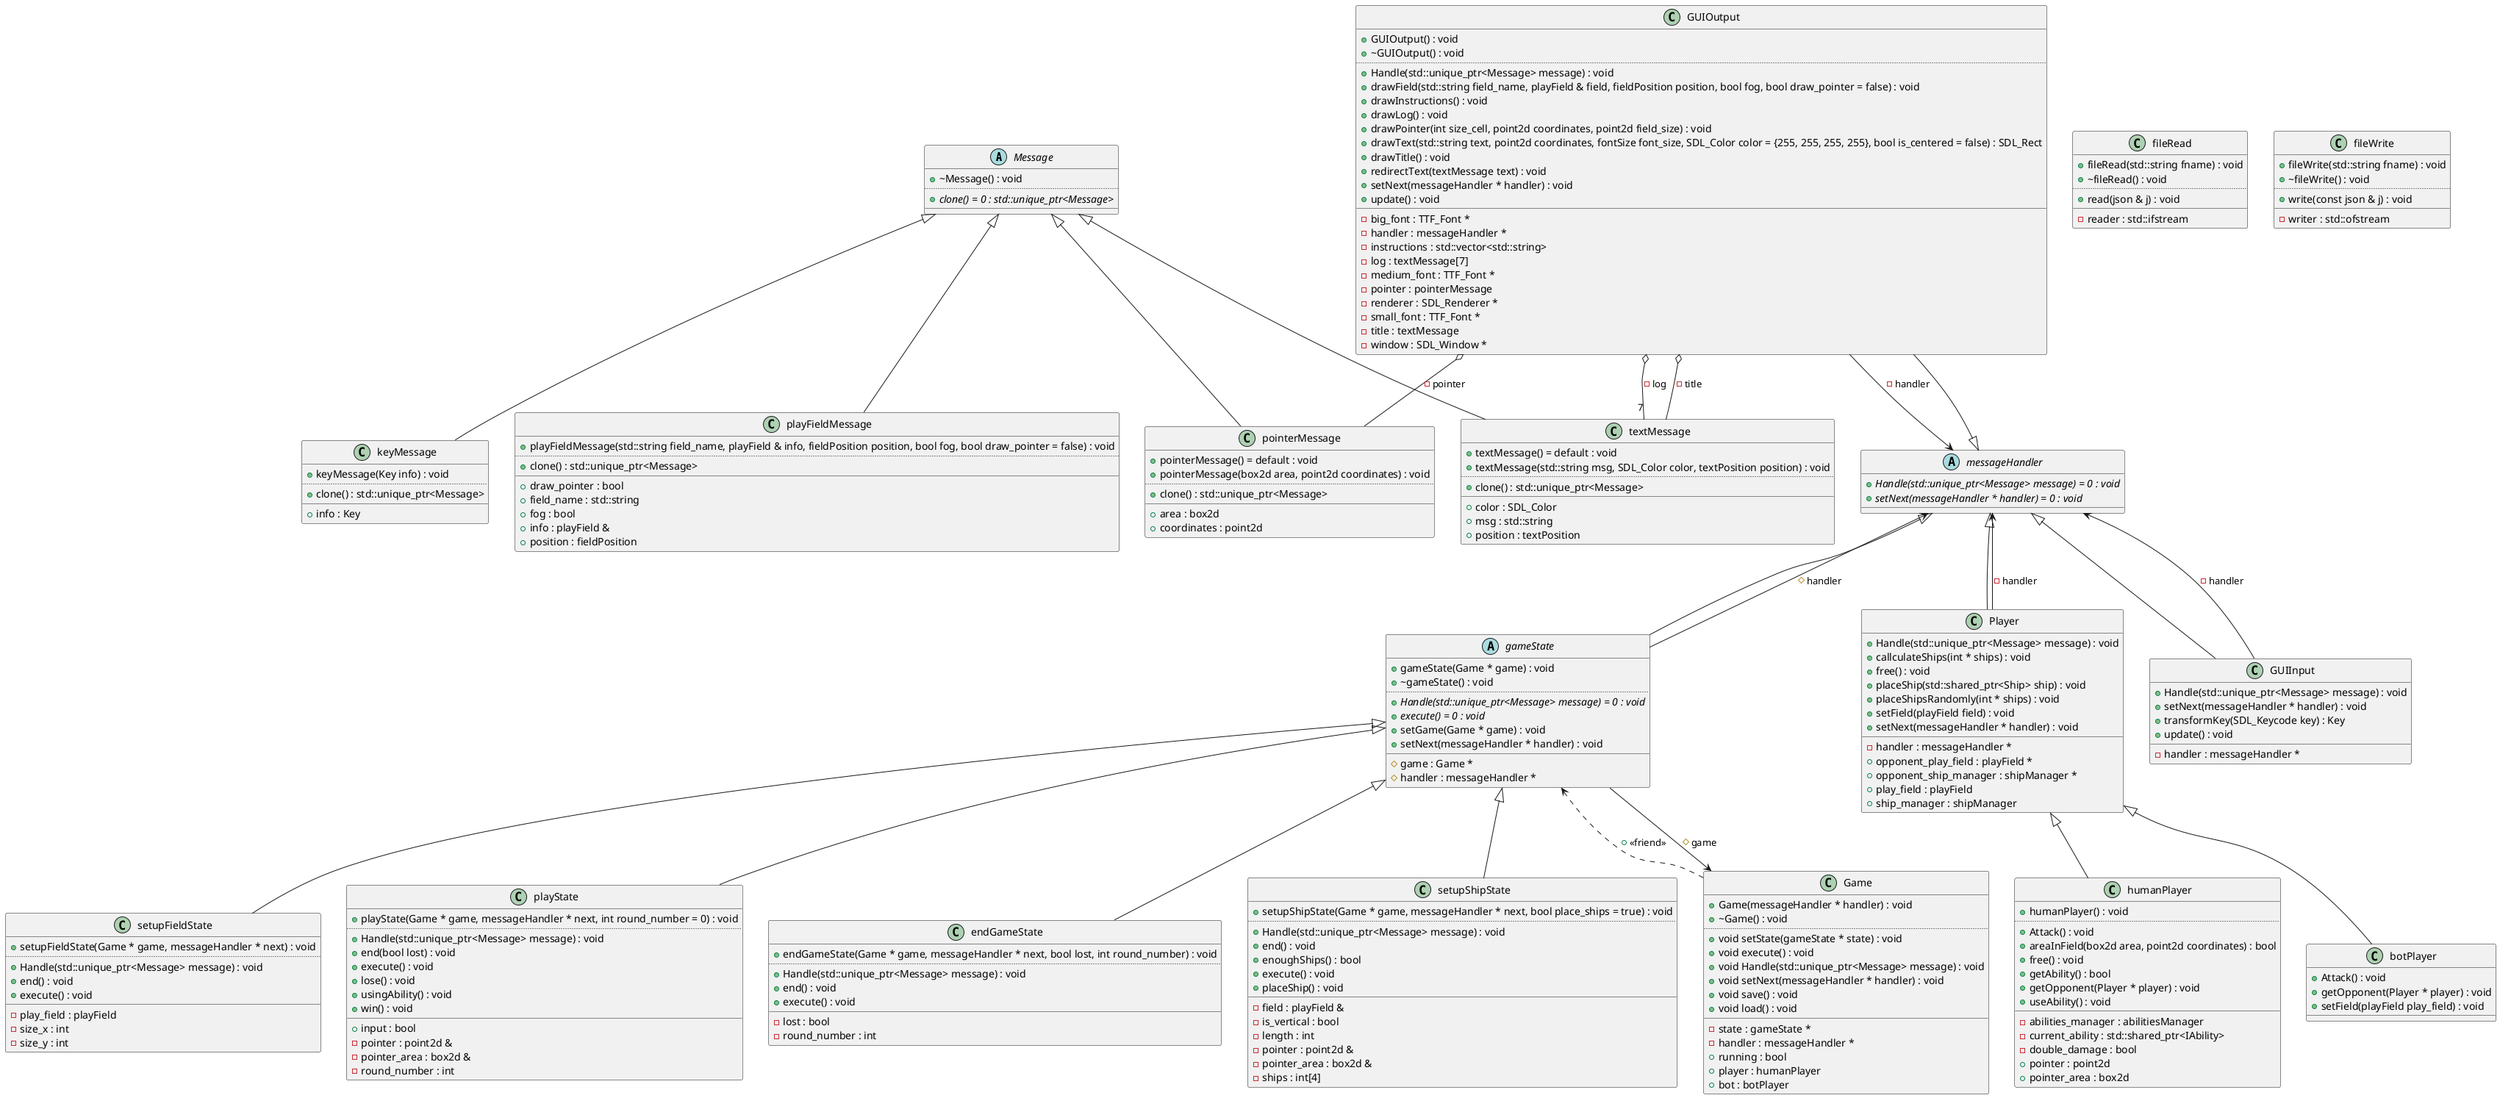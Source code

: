 @startuml
abstract "Message" as C_0014824791405600746196
abstract C_0014824791405600746196 {
+~Message() : void
..
{abstract} +clone() = 0 : std::unique_ptr<Message>
__
}
class "textMessage" as C_0009406025119082287104
class C_0009406025119082287104 {
+textMessage() = default : void
+textMessage(std::string msg, SDL_Color color, textPosition position) : void
..
+clone() : std::unique_ptr<Message>
__
+color : SDL_Color
+msg : std::string
+position : textPosition
}
abstract "messageHandler" as C_0002868671723931243272
abstract C_0002868671723931243272 {
{abstract} +Handle(std::unique_ptr<Message> message) = 0 : void
{abstract} +setNext(messageHandler * handler) = 0 : void
__
}
class "pointerMessage" as C_0001120067731908979986
class C_0001120067731908979986 {
+pointerMessage() = default : void
+pointerMessage(box2d area, point2d coordinates) : void
..
+clone() : std::unique_ptr<Message>
__
+area : box2d
+coordinates : point2d
}
class "playFieldMessage" as C_0014967218307194513248
class C_0014967218307194513248 {
+playFieldMessage(std::string field_name, playField & info, fieldPosition position, bool fog, bool draw_pointer = false) : void
..
+clone() : std::unique_ptr<Message>
__
+draw_pointer : bool
+field_name : std::string
+fog : bool
+info : playField &
+position : fieldPosition
}
class "keyMessage" as C_0005309857014136436063
class C_0005309857014136436063 {
+keyMessage(Key info) : void
..
+clone() : std::unique_ptr<Message>
__
+info : Key
}
abstract "gameState" as C_0016367574639074044496
abstract C_0016367574639074044496 {
+gameState(Game * game) : void
+~gameState() : void
..
{abstract} +Handle(std::unique_ptr<Message> message) = 0 : void
{abstract} +execute() = 0 : void
+setGame(Game * game) : void
+setNext(messageHandler * handler) : void
__
#game : Game *
#handler : messageHandler *
}
class "playState" as C_0006481857000056373223
class C_0006481857000056373223 {
+playState(Game * game, messageHandler * next, int round_number = 0) : void
..
+Handle(std::unique_ptr<Message> message) : void
+end(bool lost) : void
+execute() : void
+lose() : void
+usingAbility() : void
+win() : void
__
+input : bool
-pointer : point2d &
-pointer_area : box2d &
-round_number : int
}
class "Game" as C_0017470460303031448044
class C_0017470460303031448044 {
+Game(messageHandler * handler) : void
+~Game() : void
..
+void setState(gameState * state) : void
+void execute() : void
+void Handle(std::unique_ptr<Message> message) : void
+void setNext(messageHandler * handler) : void
+void save() : void
+void load() : void
__
-state : gameState * 
-handler : messageHandler *
+running : bool 
+player : humanPlayer
+bot : botPlayer
}
class "endGameState" as C_0004412720201669573347
class C_0004412720201669573347 {
+endGameState(Game * game, messageHandler * next, bool lost, int round_number) : void
..
+Handle(std::unique_ptr<Message> message) : void
+end() : void
+execute() : void
__
-lost : bool
-round_number : int
}
class "Player" as C_0003605716991605700936
class C_0003605716991605700936 {
+Handle(std::unique_ptr<Message> message) : void
+callculateShips(int * ships) : void
+free() : void
+placeShip(std::shared_ptr<Ship> ship) : void
+placeShipsRandomly(int * ships) : void
+setField(playField field) : void
+setNext(messageHandler * handler) : void
__
-handler : messageHandler *
+opponent_play_field : playField *
+opponent_ship_manager : shipManager *
+play_field : playField
+ship_manager : shipManager
}
class "humanPlayer" as C_0009155539394473639796
class C_0009155539394473639796 {
+humanPlayer() : void
..
+Attack() : void
+areaInField(box2d area, point2d coordinates) : bool
+free() : void
+getAbility() : bool
+getOpponent(Player * player) : void
+useAbility() : void
__
-abilities_manager : abilitiesManager
-current_ability : std::shared_ptr<IAbility>
-double_damage : bool
+pointer : point2d
+pointer_area : box2d
}
class "botPlayer" as C_0007035786943398805312
class C_0007035786943398805312 {
+Attack() : void
+getOpponent(Player * player) : void
+setField(playField play_field) : void
__
}
class "GUIInput" as C_0011262253915482236085
class C_0011262253915482236085 {
+Handle(std::unique_ptr<Message> message) : void
+setNext(messageHandler * handler) : void
+transformKey(SDL_Keycode key) : Key
+update() : void
__
-handler : messageHandler *
}
class "GUIOutput" as C_0017586470103200854466
class C_0017586470103200854466 {
+GUIOutput() : void
+~GUIOutput() : void
..
+Handle(std::unique_ptr<Message> message) : void
+drawField(std::string field_name, playField & field, fieldPosition position, bool fog, bool draw_pointer = false) : void
+drawInstructions() : void
+drawLog() : void
+drawPointer(int size_cell, point2d coordinates, point2d field_size) : void
+drawText(std::string text, point2d coordinates, fontSize font_size, SDL_Color color = {255, 255, 255, 255}, bool is_centered = false) : SDL_Rect
+drawTitle() : void
+redirectText(textMessage text) : void
+setNext(messageHandler * handler) : void
+update() : void
__
-big_font : TTF_Font *
-handler : messageHandler *
-instructions : std::vector<std::string>
-log : textMessage[7]
-medium_font : TTF_Font *
-pointer : pointerMessage
-renderer : SDL_Renderer *
-small_font : TTF_Font *
-title : textMessage
-window : SDL_Window *
}
class "setupShipState" as C_0007711833425777125767
class C_0007711833425777125767 {
+setupShipState(Game * game, messageHandler * next, bool place_ships = true) : void
..
+Handle(std::unique_ptr<Message> message) : void
+end() : void
+enoughShips() : bool
+execute() : void
+placeShip() : void
__
-field : playField &
-is_vertical : bool
-length : int
-pointer : point2d &
-pointer_area : box2d &
-ships : int[4]
}
class "setupFieldState" as C_0000578552989571253838
class C_0000578552989571253838 {
+setupFieldState(Game * game, messageHandler * next) : void
..
+Handle(std::unique_ptr<Message> message) : void
+end() : void
+execute() : void
__
-play_field : playField
-size_x : int
-size_y : int
}
class "fileRead" as C_0011891490626615523118
class C_0011891490626615523118 {
+fileRead(std::string fname) : void
+~fileRead() : void
..
+read(json & j) : void
__
-reader : std::ifstream
}
class "fileWrite" as C_0002356937793177234169
class C_0002356937793177234169 {
+fileWrite(std::string fname) : void
+~fileWrite() : void
..
+write(const json & j) : void
__
-writer : std::ofstream
}
C_0014824791405600746196 <|-- C_0009406025119082287104

C_0014824791405600746196 <|-- C_0001120067731908979986

C_0014824791405600746196 <|-- C_0014967218307194513248

C_0014824791405600746196 <|-- C_0005309857014136436063

C_0016367574639074044496 --> C_0002868671723931243272 : #handler
C_0016367574639074044496 --> C_0017470460303031448044 : #game
C_0016367574639074044496 <.. C_0017470460303031448044 : +<<friend>>
C_0002868671723931243272 <|-- C_0016367574639074044496

C_0016367574639074044496 <|-- C_0006481857000056373223

C_0016367574639074044496 <|-- C_0004412720201669573347

C_0003605716991605700936 --> C_0002868671723931243272 : -handler
C_0002868671723931243272 <|-- C_0003605716991605700936

C_0003605716991605700936 <|-- C_0009155539394473639796

C_0003605716991605700936 <|-- C_0007035786943398805312

C_0011262253915482236085 --> C_0002868671723931243272 : -handler
C_0002868671723931243272 <|-- C_0011262253915482236085

C_0017586470103200854466 o-- C_0009406025119082287104 : -title
C_0017586470103200854466 o-- "7" C_0009406025119082287104 : -log
C_0017586470103200854466 o-- C_0001120067731908979986 : -pointer
C_0017586470103200854466 --> C_0002868671723931243272 : -handler
C_0002868671723931243272 <|-- C_0017586470103200854466

C_0016367574639074044496 <|-- C_0007711833425777125767

C_0016367574639074044496 <|-- C_0000578552989571253838


'Generated with clang-uml, version 0.5.6
'LLVM version Ubuntu clang version 18.1.3 (1ubuntu1)
@enduml
